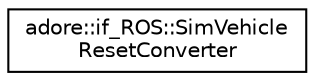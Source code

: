digraph "Graphical Class Hierarchy"
{
 // LATEX_PDF_SIZE
  edge [fontname="Helvetica",fontsize="10",labelfontname="Helvetica",labelfontsize="10"];
  node [fontname="Helvetica",fontsize="10",shape=record];
  rankdir="LR";
  Node0 [label="adore::if_ROS::SimVehicle\lResetConverter",height=0.2,width=0.4,color="black", fillcolor="white", style="filled",URL="$structadore_1_1if__ROS_1_1SimVehicleResetConverter.html",tooltip=" "];
}
